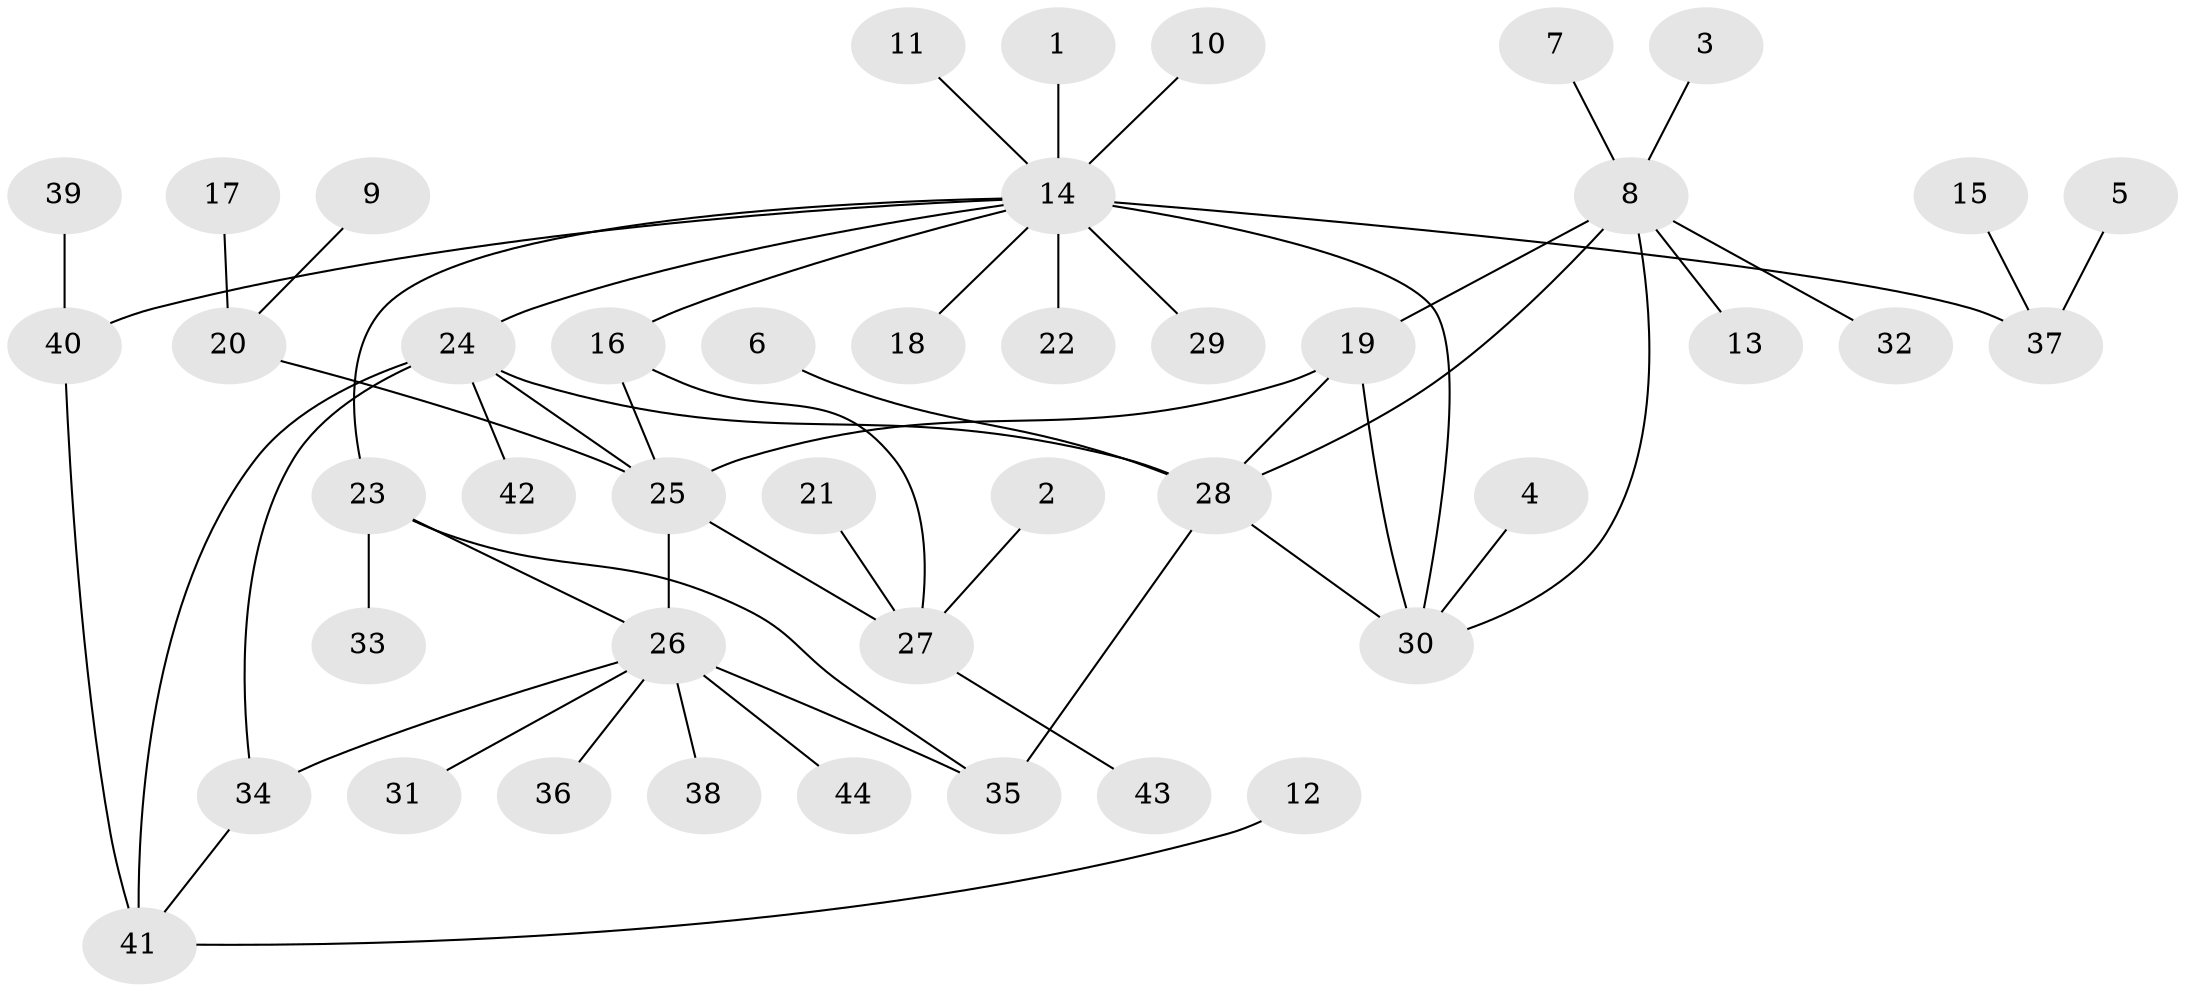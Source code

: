 // original degree distribution, {6: 0.056818181818181816, 5: 0.06818181818181818, 10: 0.011363636363636364, 7: 0.03409090909090909, 9: 0.022727272727272728, 8: 0.022727272727272728, 4: 0.03409090909090909, 1: 0.6363636363636364, 2: 0.056818181818181816, 3: 0.056818181818181816}
// Generated by graph-tools (version 1.1) at 2025/50/03/09/25 03:50:34]
// undirected, 44 vertices, 56 edges
graph export_dot {
graph [start="1"]
  node [color=gray90,style=filled];
  1;
  2;
  3;
  4;
  5;
  6;
  7;
  8;
  9;
  10;
  11;
  12;
  13;
  14;
  15;
  16;
  17;
  18;
  19;
  20;
  21;
  22;
  23;
  24;
  25;
  26;
  27;
  28;
  29;
  30;
  31;
  32;
  33;
  34;
  35;
  36;
  37;
  38;
  39;
  40;
  41;
  42;
  43;
  44;
  1 -- 14 [weight=1.0];
  2 -- 27 [weight=1.0];
  3 -- 8 [weight=1.0];
  4 -- 30 [weight=1.0];
  5 -- 37 [weight=1.0];
  6 -- 28 [weight=1.0];
  7 -- 8 [weight=1.0];
  8 -- 13 [weight=1.0];
  8 -- 19 [weight=1.0];
  8 -- 28 [weight=1.0];
  8 -- 30 [weight=1.0];
  8 -- 32 [weight=1.0];
  9 -- 20 [weight=1.0];
  10 -- 14 [weight=1.0];
  11 -- 14 [weight=1.0];
  12 -- 41 [weight=1.0];
  14 -- 16 [weight=1.0];
  14 -- 18 [weight=1.0];
  14 -- 22 [weight=1.0];
  14 -- 23 [weight=1.0];
  14 -- 24 [weight=1.0];
  14 -- 29 [weight=1.0];
  14 -- 30 [weight=1.0];
  14 -- 37 [weight=3.0];
  14 -- 40 [weight=1.0];
  15 -- 37 [weight=1.0];
  16 -- 25 [weight=2.0];
  16 -- 27 [weight=1.0];
  17 -- 20 [weight=1.0];
  19 -- 25 [weight=1.0];
  19 -- 28 [weight=1.0];
  19 -- 30 [weight=1.0];
  20 -- 25 [weight=1.0];
  21 -- 27 [weight=1.0];
  23 -- 26 [weight=1.0];
  23 -- 33 [weight=1.0];
  23 -- 35 [weight=2.0];
  24 -- 25 [weight=1.0];
  24 -- 28 [weight=1.0];
  24 -- 34 [weight=2.0];
  24 -- 41 [weight=2.0];
  24 -- 42 [weight=1.0];
  25 -- 26 [weight=1.0];
  25 -- 27 [weight=2.0];
  26 -- 31 [weight=1.0];
  26 -- 34 [weight=1.0];
  26 -- 35 [weight=2.0];
  26 -- 36 [weight=1.0];
  26 -- 38 [weight=1.0];
  26 -- 44 [weight=1.0];
  27 -- 43 [weight=1.0];
  28 -- 30 [weight=1.0];
  28 -- 35 [weight=1.0];
  34 -- 41 [weight=1.0];
  39 -- 40 [weight=1.0];
  40 -- 41 [weight=1.0];
}
